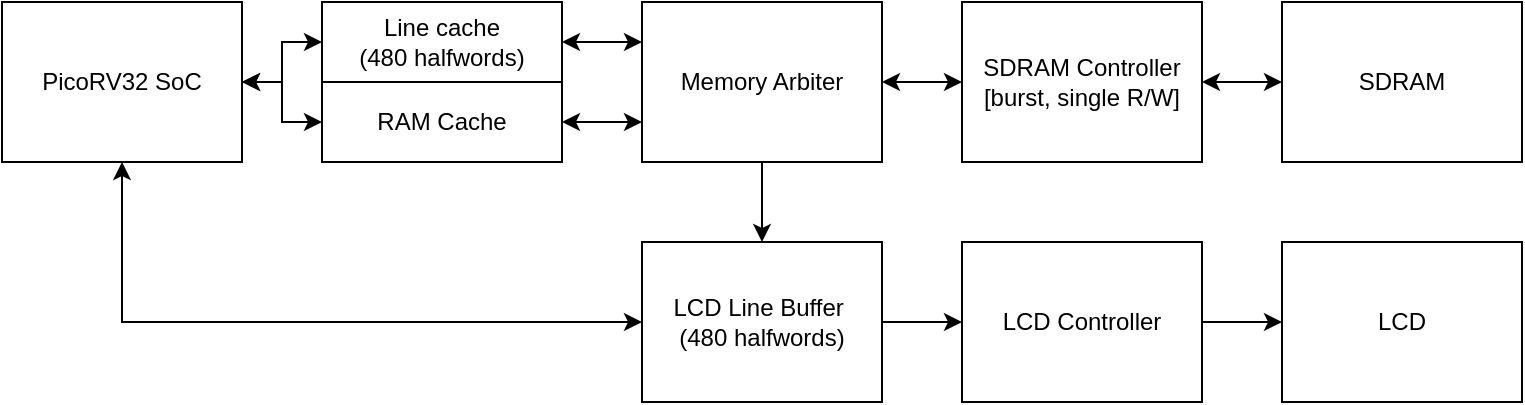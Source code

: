 <mxfile version="20.4.0" type="github">
  <diagram id="4itwmQekoe1sVkxgl-Rm" name="Page-1">
    <mxGraphModel dx="1018" dy="622" grid="1" gridSize="10" guides="1" tooltips="1" connect="1" arrows="1" fold="1" page="1" pageScale="1" pageWidth="827" pageHeight="1169" math="0" shadow="0">
      <root>
        <mxCell id="0" />
        <mxCell id="1" parent="0" />
        <mxCell id="U3e5aVnZ0kEN4cfa73PC-3" style="edgeStyle=orthogonalEdgeStyle;rounded=0;orthogonalLoop=1;jettySize=auto;html=1;entryX=1;entryY=0.5;entryDx=0;entryDy=0;startArrow=classic;startFill=1;" parent="1" source="U3e5aVnZ0kEN4cfa73PC-1" target="U3e5aVnZ0kEN4cfa73PC-2" edge="1">
          <mxGeometry relative="1" as="geometry" />
        </mxCell>
        <mxCell id="U3e5aVnZ0kEN4cfa73PC-1" value="SDRAM" style="rounded=0;whiteSpace=wrap;html=1;" parent="1" vertex="1">
          <mxGeometry x="680" y="80" width="120" height="80" as="geometry" />
        </mxCell>
        <mxCell id="U3e5aVnZ0kEN4cfa73PC-2" value="SDRAM Controller&lt;br&gt;[burst, single R/W]" style="rounded=0;whiteSpace=wrap;html=1;" parent="1" vertex="1">
          <mxGeometry x="520" y="80" width="120" height="80" as="geometry" />
        </mxCell>
        <mxCell id="U3e5aVnZ0kEN4cfa73PC-6" style="edgeStyle=orthogonalEdgeStyle;rounded=0;orthogonalLoop=1;jettySize=auto;html=1;entryX=0;entryY=0.5;entryDx=0;entryDy=0;startArrow=classic;startFill=1;" parent="1" source="U3e5aVnZ0kEN4cfa73PC-5" target="U3e5aVnZ0kEN4cfa73PC-2" edge="1">
          <mxGeometry relative="1" as="geometry" />
        </mxCell>
        <mxCell id="U3e5aVnZ0kEN4cfa73PC-21" style="edgeStyle=orthogonalEdgeStyle;rounded=0;orthogonalLoop=1;jettySize=auto;html=1;entryX=1;entryY=0.5;entryDx=0;entryDy=0;startArrow=classic;startFill=1;endArrow=classic;endFill=1;exitX=0;exitY=0.75;exitDx=0;exitDy=0;" parent="1" source="U3e5aVnZ0kEN4cfa73PC-5" target="U3e5aVnZ0kEN4cfa73PC-19" edge="1">
          <mxGeometry relative="1" as="geometry" />
        </mxCell>
        <mxCell id="U3e5aVnZ0kEN4cfa73PC-5" value="Memory Arbiter" style="rounded=0;whiteSpace=wrap;html=1;" parent="1" vertex="1">
          <mxGeometry x="360" y="80" width="120" height="80" as="geometry" />
        </mxCell>
        <mxCell id="U3e5aVnZ0kEN4cfa73PC-8" style="edgeStyle=orthogonalEdgeStyle;rounded=0;orthogonalLoop=1;jettySize=auto;html=1;entryX=0.5;entryY=1;entryDx=0;entryDy=0;startArrow=classic;startFill=1;endArrow=none;endFill=0;" parent="1" source="U3e5aVnZ0kEN4cfa73PC-7" target="U3e5aVnZ0kEN4cfa73PC-5" edge="1">
          <mxGeometry relative="1" as="geometry" />
        </mxCell>
        <mxCell id="BXrhDRBNyNEpNNKxxKZB-1" style="edgeStyle=orthogonalEdgeStyle;rounded=0;orthogonalLoop=1;jettySize=auto;html=1;entryX=0.5;entryY=1;entryDx=0;entryDy=0;startArrow=classic;startFill=1;" edge="1" parent="1" source="U3e5aVnZ0kEN4cfa73PC-7" target="U3e5aVnZ0kEN4cfa73PC-17">
          <mxGeometry relative="1" as="geometry" />
        </mxCell>
        <mxCell id="U3e5aVnZ0kEN4cfa73PC-7" value="LCD Line Buffer&amp;nbsp;&lt;br&gt;(480 halfwords)" style="rounded=0;whiteSpace=wrap;html=1;" parent="1" vertex="1">
          <mxGeometry x="360" y="200" width="120" height="80" as="geometry" />
        </mxCell>
        <mxCell id="U3e5aVnZ0kEN4cfa73PC-13" style="edgeStyle=orthogonalEdgeStyle;rounded=0;orthogonalLoop=1;jettySize=auto;html=1;entryX=1;entryY=0.5;entryDx=0;entryDy=0;startArrow=classic;startFill=1;endArrow=none;endFill=0;" parent="1" source="U3e5aVnZ0kEN4cfa73PC-9" target="U3e5aVnZ0kEN4cfa73PC-10" edge="1">
          <mxGeometry relative="1" as="geometry" />
        </mxCell>
        <mxCell id="U3e5aVnZ0kEN4cfa73PC-9" value="LCD" style="rounded=0;whiteSpace=wrap;html=1;" parent="1" vertex="1">
          <mxGeometry x="680" y="200" width="120" height="80" as="geometry" />
        </mxCell>
        <mxCell id="U3e5aVnZ0kEN4cfa73PC-12" style="edgeStyle=orthogonalEdgeStyle;rounded=0;orthogonalLoop=1;jettySize=auto;html=1;entryX=1;entryY=0.5;entryDx=0;entryDy=0;startArrow=classic;startFill=1;endArrow=none;endFill=0;" parent="1" source="U3e5aVnZ0kEN4cfa73PC-10" target="U3e5aVnZ0kEN4cfa73PC-7" edge="1">
          <mxGeometry relative="1" as="geometry" />
        </mxCell>
        <mxCell id="U3e5aVnZ0kEN4cfa73PC-10" value="LCD Controller" style="rounded=0;whiteSpace=wrap;html=1;" parent="1" vertex="1">
          <mxGeometry x="520" y="200" width="120" height="80" as="geometry" />
        </mxCell>
        <mxCell id="U3e5aVnZ0kEN4cfa73PC-16" style="edgeStyle=orthogonalEdgeStyle;rounded=0;orthogonalLoop=1;jettySize=auto;html=1;entryX=0;entryY=0.25;entryDx=0;entryDy=0;startArrow=classic;startFill=1;endArrow=classic;endFill=1;" parent="1" source="U3e5aVnZ0kEN4cfa73PC-15" target="U3e5aVnZ0kEN4cfa73PC-5" edge="1">
          <mxGeometry relative="1" as="geometry" />
        </mxCell>
        <mxCell id="U3e5aVnZ0kEN4cfa73PC-15" value="Line cache &lt;br&gt;(480 halfwords)" style="rounded=0;whiteSpace=wrap;html=1;" parent="1" vertex="1">
          <mxGeometry x="200" y="80" width="120" height="40" as="geometry" />
        </mxCell>
        <mxCell id="U3e5aVnZ0kEN4cfa73PC-18" style="edgeStyle=orthogonalEdgeStyle;rounded=0;orthogonalLoop=1;jettySize=auto;html=1;entryX=0;entryY=0.5;entryDx=0;entryDy=0;startArrow=classic;startFill=1;endArrow=classic;endFill=1;exitX=1;exitY=0.5;exitDx=0;exitDy=0;" parent="1" source="U3e5aVnZ0kEN4cfa73PC-17" target="U3e5aVnZ0kEN4cfa73PC-15" edge="1">
          <mxGeometry relative="1" as="geometry" />
        </mxCell>
        <mxCell id="U3e5aVnZ0kEN4cfa73PC-20" style="edgeStyle=orthogonalEdgeStyle;rounded=0;orthogonalLoop=1;jettySize=auto;html=1;entryX=0;entryY=0.5;entryDx=0;entryDy=0;startArrow=classic;startFill=1;endArrow=classic;endFill=1;exitX=1;exitY=0.5;exitDx=0;exitDy=0;" parent="1" source="U3e5aVnZ0kEN4cfa73PC-17" target="U3e5aVnZ0kEN4cfa73PC-19" edge="1">
          <mxGeometry relative="1" as="geometry" />
        </mxCell>
        <mxCell id="U3e5aVnZ0kEN4cfa73PC-17" value="PicoRV32 SoC" style="rounded=0;whiteSpace=wrap;html=1;" parent="1" vertex="1">
          <mxGeometry x="40" y="80" width="120" height="80" as="geometry" />
        </mxCell>
        <mxCell id="U3e5aVnZ0kEN4cfa73PC-19" value="RAM Cache" style="rounded=0;whiteSpace=wrap;html=1;" parent="1" vertex="1">
          <mxGeometry x="200" y="120" width="120" height="40" as="geometry" />
        </mxCell>
      </root>
    </mxGraphModel>
  </diagram>
</mxfile>
